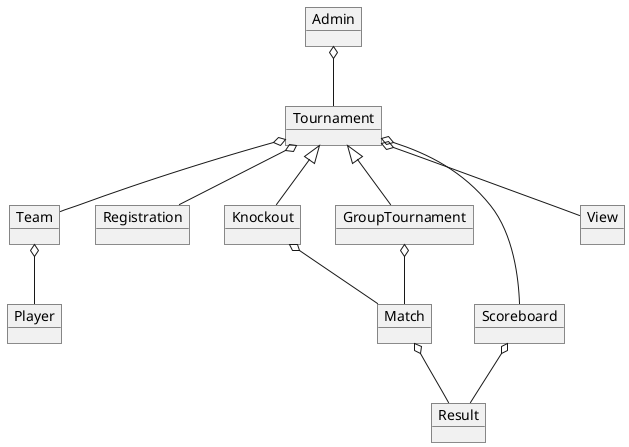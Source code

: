 @startuml
'https://plantuml.com/object-diagram

object Admin
object Player
object Team
object Match
object Result
object Registration
object Tournament
object Knockout
object GroupTournament
object Scoreboard
object View

Admin o-- Tournament
Tournament <|-- GroupTournament
Tournament <|-- Knockout
GroupTournament o-- Match
Knockout o-- Match
Team o-- Player
Tournament o-- Team
Match o-- Result
Tournament o-- Scoreboard
Scoreboard o-- Result
Tournament o-- Registration
Tournament o-- View

@enduml
